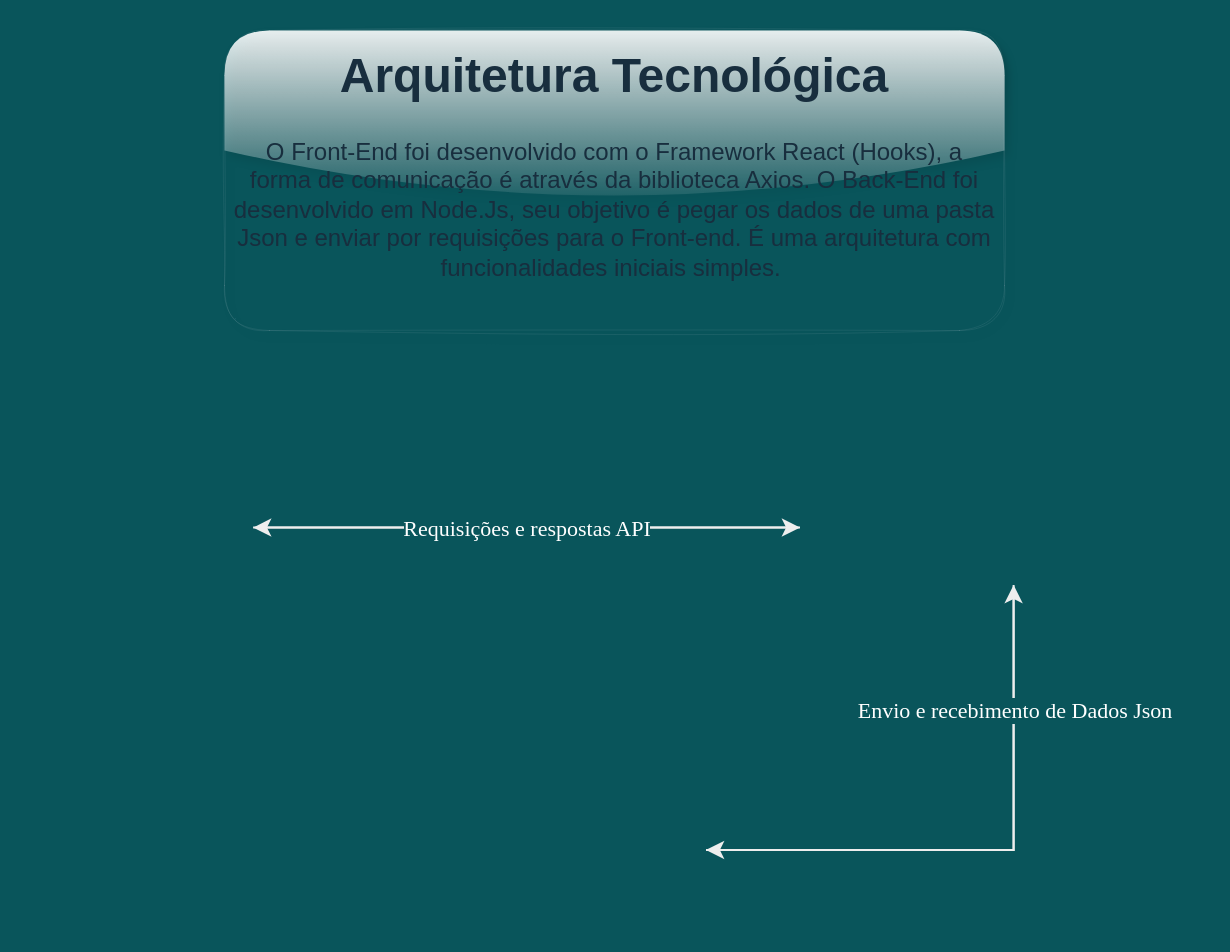 <mxfile version="19.0.3" type="device"><diagram id="vTbI1mBo5-4gY2ILPU5t" name="Página-1"><mxGraphModel dx="2062" dy="857" grid="0" gridSize="10" guides="1" tooltips="1" connect="1" arrows="1" fold="1" page="1" pageScale="1" pageWidth="413" pageHeight="583" background="#09555B" math="0" shadow="0"><root><mxCell id="0"/><mxCell id="1" parent="0"/><mxCell id="qAnbYXkLW1DXcPwk5mLH-7" style="edgeStyle=orthogonalEdgeStyle;rounded=0;orthogonalLoop=1;jettySize=auto;html=1;fontFamily=Times New Roman;strokeColor=#EEEEEE;fontColor=#FFFFFF;labelBackgroundColor=#09555B;" parent="1" source="qAnbYXkLW1DXcPwk5mLH-2" target="qAnbYXkLW1DXcPwk5mLH-3" edge="1"><mxGeometry relative="1" as="geometry"/></mxCell><mxCell id="qAnbYXkLW1DXcPwk5mLH-2" value="" style="shape=image;verticalLabelPosition=bottom;verticalAlign=top;aspect=fixed;imageAspect=0;image=https://upload.wikimedia.org/wikipedia/commons/thumb/a/a7/React-icon.svg/2300px-React-icon.svg.png;fillColor=#B1DDF0;strokeColor=#BAC8D3;fontColor=#182E3E;" parent="1" vertex="1"><mxGeometry x="107" y="233.75" width="126.56" height="110" as="geometry"/></mxCell><mxCell id="qAnbYXkLW1DXcPwk5mLH-6" style="edgeStyle=orthogonalEdgeStyle;rounded=0;orthogonalLoop=1;jettySize=auto;html=1;fontFamily=Times New Roman;entryX=1;entryY=0.5;entryDx=0;entryDy=0;strokeColor=#EEEEEE;fontColor=#FFFFFF;labelBackgroundColor=#09555B;" parent="1" source="qAnbYXkLW1DXcPwk5mLH-3" target="qAnbYXkLW1DXcPwk5mLH-4" edge="1"><mxGeometry relative="1" as="geometry"><Array as="points"><mxPoint x="614" y="450"/></Array></mxGeometry></mxCell><mxCell id="qAnbYXkLW1DXcPwk5mLH-8" value="Requisições e respostas API" style="edgeStyle=orthogonalEdgeStyle;rounded=0;orthogonalLoop=1;jettySize=auto;html=1;fontFamily=Times New Roman;strokeColor=#EEEEEE;fontColor=#FFFFFF;labelBackgroundColor=#09555B;" parent="1" source="qAnbYXkLW1DXcPwk5mLH-3" target="qAnbYXkLW1DXcPwk5mLH-2" edge="1"><mxGeometry relative="1" as="geometry"/></mxCell><mxCell id="qAnbYXkLW1DXcPwk5mLH-3" value="" style="shape=image;verticalLabelPosition=bottom;verticalAlign=top;aspect=fixed;imageAspect=0;image=https://upload.wikimedia.org/wikipedia/commons/thumb/7/7e/Node.js_logo_2015.svg/2560px-Node.js_logo_2015.svg.png;fillColor=#B1DDF0;strokeColor=#BAC8D3;fontColor=#182E3E;" parent="1" vertex="1"><mxGeometry x="507" y="260" width="213.57" height="57.5" as="geometry"/></mxCell><mxCell id="qAnbYXkLW1DXcPwk5mLH-5" value="Envio e recebimento de Dados Json" style="edgeStyle=orthogonalEdgeStyle;rounded=0;orthogonalLoop=1;jettySize=auto;html=1;fontFamily=Times New Roman;strokeColor=#EEEEEE;fontColor=#FFFFFF;labelBackgroundColor=#09555B;" parent="1" source="qAnbYXkLW1DXcPwk5mLH-4" target="qAnbYXkLW1DXcPwk5mLH-3" edge="1"><mxGeometry x="0.564" relative="1" as="geometry"><mxPoint as="offset"/></mxGeometry></mxCell><mxCell id="qAnbYXkLW1DXcPwk5mLH-4" value="" style="shape=image;verticalLabelPosition=bottom;verticalAlign=top;aspect=fixed;imageAspect=0;image=https://cdn-icons-png.flaticon.com/512/136/136443.png;fillColor=#B1DDF0;strokeColor=#BAC8D3;fontColor=#182E3E;" parent="1" vertex="1"><mxGeometry x="360" y="400" width="100" height="100" as="geometry"/></mxCell><mxCell id="qAnbYXkLW1DXcPwk5mLH-1" value="&lt;h1&gt;Arquitetura Tecnológica&lt;/h1&gt;&lt;p&gt;O Front-End foi desenvolvido com o Framework React (Hooks), a forma de comunicação é através da biblioteca Axios. O Back-End foi desenvolvido em Node.Js, seu objetivo é pegar os dados de uma pasta Json e enviar por requisições para o Front-end. É uma arquitetura com funcionalidades iniciais simples.&amp;nbsp;&lt;/p&gt;" style="text;html=1;spacing=5;spacingTop=-20;whiteSpace=wrap;overflow=hidden;rounded=1;glass=1;sketch=1;shadow=1;fillColor=#B1DDF0;fontColor=#182E3E;strokeColor=#BAC8D3;strokeWidth=0;align=center;verticalAlign=middle;labelBackgroundColor=none;fillStyle=cross-hatch;" parent="1" vertex="1"><mxGeometry x="219" y="40" width="390" height="150" as="geometry"/></mxCell></root></mxGraphModel></diagram></mxfile>